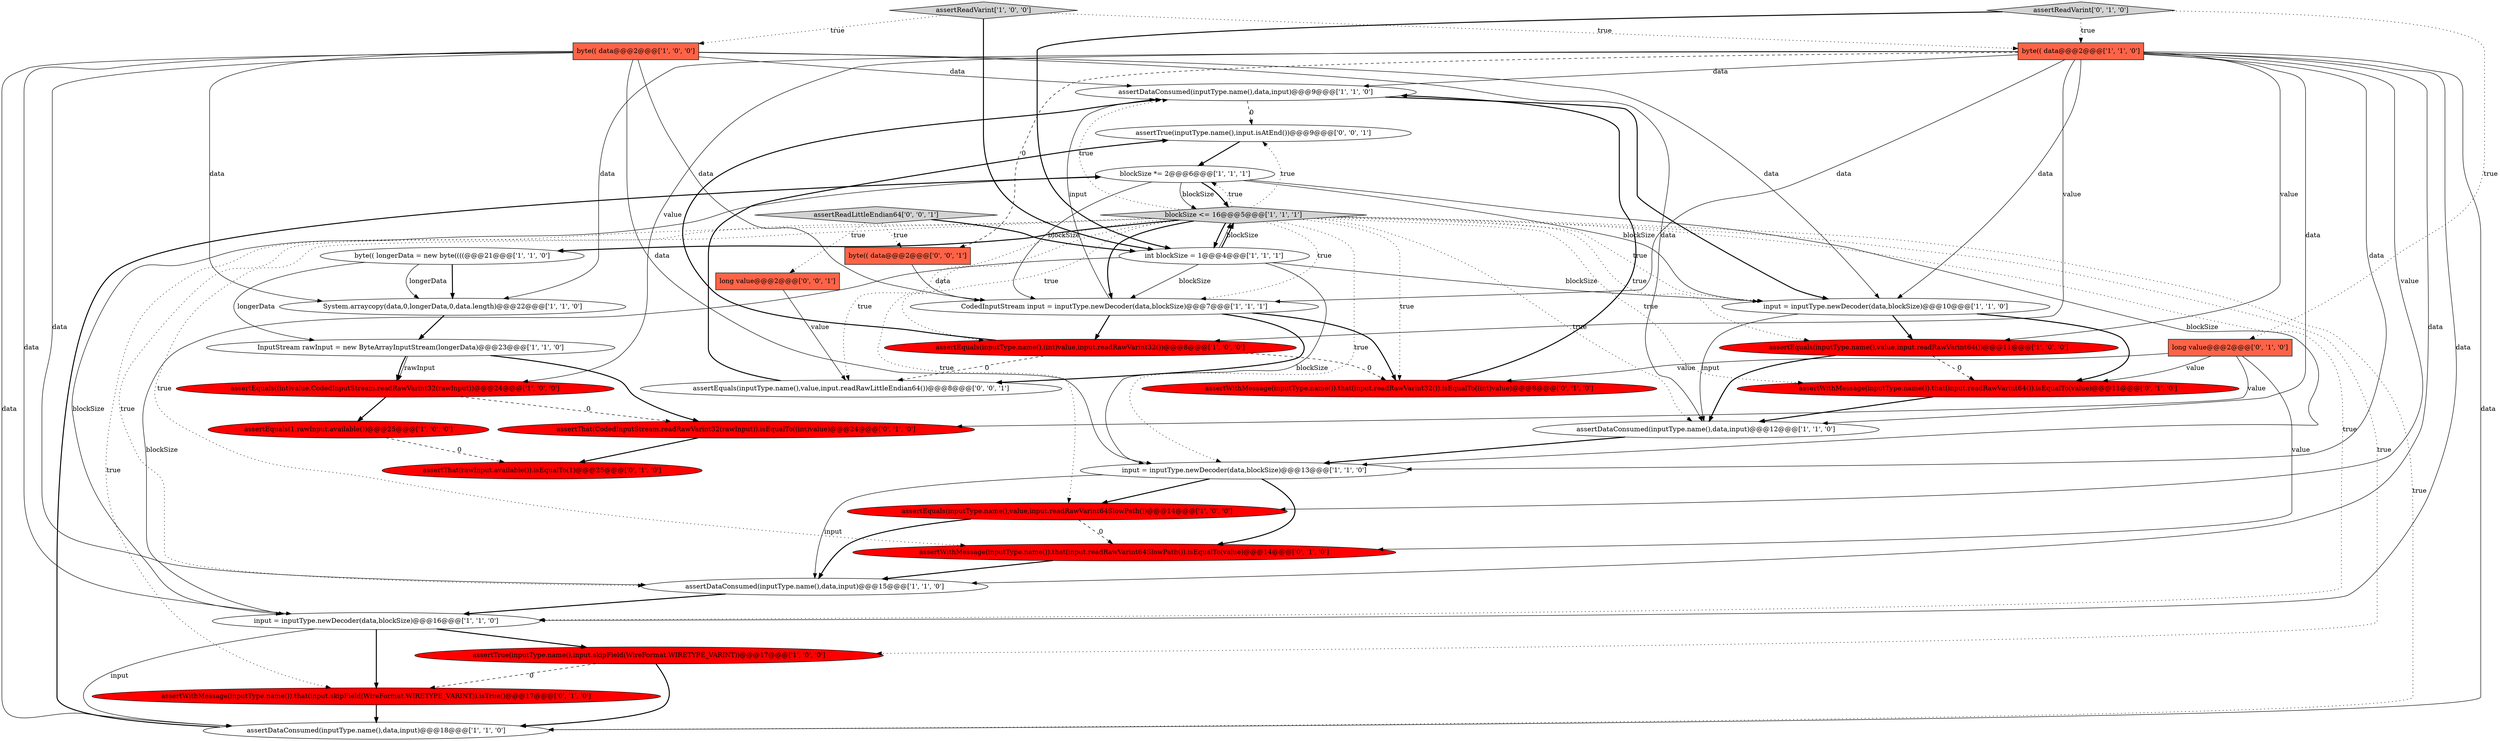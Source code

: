 digraph {
16 [style = filled, label = "assertDataConsumed(inputType.name(),data,input)@@@9@@@['1', '1', '0']", fillcolor = white, shape = ellipse image = "AAA0AAABBB1BBB"];
0 [style = filled, label = "input = inputType.newDecoder(data,blockSize)@@@13@@@['1', '1', '0']", fillcolor = white, shape = ellipse image = "AAA0AAABBB1BBB"];
29 [style = filled, label = "assertWithMessage(inputType.name()).that(input.readRawVarint64()).isEqualTo(value)@@@11@@@['0', '1', '0']", fillcolor = red, shape = ellipse image = "AAA1AAABBB2BBB"];
1 [style = filled, label = "assertEquals(inputType.name(),value,input.readRawVarint64SlowPath())@@@14@@@['1', '0', '0']", fillcolor = red, shape = ellipse image = "AAA1AAABBB1BBB"];
10 [style = filled, label = "int blockSize = 1@@@4@@@['1', '1', '1']", fillcolor = white, shape = ellipse image = "AAA0AAABBB1BBB"];
12 [style = filled, label = "input = inputType.newDecoder(data,blockSize)@@@16@@@['1', '1', '0']", fillcolor = white, shape = ellipse image = "AAA0AAABBB1BBB"];
5 [style = filled, label = "assertEquals(1,rawInput.available())@@@25@@@['1', '0', '0']", fillcolor = red, shape = ellipse image = "AAA1AAABBB1BBB"];
18 [style = filled, label = "byte(( longerData = new byte((((@@@21@@@['1', '1', '0']", fillcolor = white, shape = ellipse image = "AAA0AAABBB1BBB"];
27 [style = filled, label = "assertThat(CodedInputStream.readRawVarint32(rawInput)).isEqualTo((int)value)@@@24@@@['0', '1', '0']", fillcolor = red, shape = ellipse image = "AAA1AAABBB2BBB"];
34 [style = filled, label = "assertTrue(inputType.name(),input.isAtEnd())@@@9@@@['0', '0', '1']", fillcolor = white, shape = ellipse image = "AAA0AAABBB3BBB"];
33 [style = filled, label = "long value@@@2@@@['0', '0', '1']", fillcolor = tomato, shape = box image = "AAA0AAABBB3BBB"];
14 [style = filled, label = "input = inputType.newDecoder(data,blockSize)@@@10@@@['1', '1', '0']", fillcolor = white, shape = ellipse image = "AAA0AAABBB1BBB"];
21 [style = filled, label = "assertDataConsumed(inputType.name(),data,input)@@@18@@@['1', '1', '0']", fillcolor = white, shape = ellipse image = "AAA0AAABBB1BBB"];
13 [style = filled, label = "assertEquals((int)value,CodedInputStream.readRawVarint32(rawInput))@@@24@@@['1', '0', '0']", fillcolor = red, shape = ellipse image = "AAA1AAABBB1BBB"];
15 [style = filled, label = "assertReadVarint['1', '0', '0']", fillcolor = lightgray, shape = diamond image = "AAA0AAABBB1BBB"];
3 [style = filled, label = "assertEquals(inputType.name(),value,input.readRawVarint64())@@@11@@@['1', '0', '0']", fillcolor = red, shape = ellipse image = "AAA1AAABBB1BBB"];
26 [style = filled, label = "assertWithMessage(inputType.name()).that(input.readRawVarint64SlowPath()).isEqualTo(value)@@@14@@@['0', '1', '0']", fillcolor = red, shape = ellipse image = "AAA1AAABBB2BBB"];
9 [style = filled, label = "assertEquals(inputType.name(),(int)value,input.readRawVarint32())@@@8@@@['1', '0', '0']", fillcolor = red, shape = ellipse image = "AAA1AAABBB1BBB"];
2 [style = filled, label = "blockSize *= 2@@@6@@@['1', '1', '1']", fillcolor = white, shape = ellipse image = "AAA0AAABBB1BBB"];
17 [style = filled, label = "System.arraycopy(data,0,longerData,0,data.length)@@@22@@@['1', '1', '0']", fillcolor = white, shape = ellipse image = "AAA0AAABBB1BBB"];
28 [style = filled, label = "assertReadVarint['0', '1', '0']", fillcolor = lightgray, shape = diamond image = "AAA0AAABBB2BBB"];
24 [style = filled, label = "assertThat(rawInput.available()).isEqualTo(1)@@@25@@@['0', '1', '0']", fillcolor = red, shape = ellipse image = "AAA1AAABBB2BBB"];
22 [style = filled, label = "InputStream rawInput = new ByteArrayInputStream(longerData)@@@23@@@['1', '1', '0']", fillcolor = white, shape = ellipse image = "AAA0AAABBB1BBB"];
20 [style = filled, label = "CodedInputStream input = inputType.newDecoder(data,blockSize)@@@7@@@['1', '1', '1']", fillcolor = white, shape = ellipse image = "AAA0AAABBB1BBB"];
23 [style = filled, label = "long value@@@2@@@['0', '1', '0']", fillcolor = tomato, shape = box image = "AAA0AAABBB2BBB"];
4 [style = filled, label = "byte(( data@@@2@@@['1', '0', '0']", fillcolor = tomato, shape = box image = "AAA0AAABBB1BBB"];
19 [style = filled, label = "blockSize <= 16@@@5@@@['1', '1', '1']", fillcolor = lightgray, shape = diamond image = "AAA0AAABBB1BBB"];
7 [style = filled, label = "assertTrue(inputType.name(),input.skipField(WireFormat.WIRETYPE_VARINT))@@@17@@@['1', '0', '0']", fillcolor = red, shape = ellipse image = "AAA1AAABBB1BBB"];
8 [style = filled, label = "byte(( data@@@2@@@['1', '1', '0']", fillcolor = tomato, shape = box image = "AAA0AAABBB1BBB"];
30 [style = filled, label = "assertWithMessage(inputType.name()).that(input.skipField(WireFormat.WIRETYPE_VARINT)).isTrue()@@@17@@@['0', '1', '0']", fillcolor = red, shape = ellipse image = "AAA1AAABBB2BBB"];
32 [style = filled, label = "assertReadLittleEndian64['0', '0', '1']", fillcolor = lightgray, shape = diamond image = "AAA0AAABBB3BBB"];
25 [style = filled, label = "assertWithMessage(inputType.name()).that(input.readRawVarint32()).isEqualTo((int)value)@@@8@@@['0', '1', '0']", fillcolor = red, shape = ellipse image = "AAA1AAABBB2BBB"];
6 [style = filled, label = "assertDataConsumed(inputType.name(),data,input)@@@12@@@['1', '1', '0']", fillcolor = white, shape = ellipse image = "AAA0AAABBB1BBB"];
11 [style = filled, label = "assertDataConsumed(inputType.name(),data,input)@@@15@@@['1', '1', '0']", fillcolor = white, shape = ellipse image = "AAA0AAABBB1BBB"];
31 [style = filled, label = "assertEquals(inputType.name(),value,input.readRawLittleEndian64())@@@8@@@['0', '0', '1']", fillcolor = white, shape = ellipse image = "AAA0AAABBB3BBB"];
35 [style = filled, label = "byte(( data@@@2@@@['0', '0', '1']", fillcolor = tomato, shape = box image = "AAA0AAABBB3BBB"];
14->3 [style = bold, label=""];
15->10 [style = bold, label=""];
20->9 [style = bold, label=""];
10->19 [style = bold, label=""];
8->35 [style = dashed, label="0"];
5->24 [style = dashed, label="0"];
4->20 [style = solid, label="data"];
2->12 [style = solid, label="blockSize"];
22->13 [style = solid, label="rawInput"];
9->16 [style = bold, label=""];
12->7 [style = bold, label=""];
26->11 [style = bold, label=""];
21->2 [style = bold, label=""];
10->19 [style = solid, label="blockSize"];
29->6 [style = bold, label=""];
0->11 [style = solid, label="input"];
15->8 [style = dotted, label="true"];
34->2 [style = bold, label=""];
4->0 [style = solid, label="data"];
19->11 [style = dotted, label="true"];
12->21 [style = solid, label="input"];
16->14 [style = bold, label=""];
8->20 [style = solid, label="data"];
22->13 [style = bold, label=""];
10->20 [style = solid, label="blockSize"];
19->18 [style = bold, label=""];
28->8 [style = dotted, label="true"];
32->35 [style = dotted, label="true"];
8->3 [style = solid, label="value"];
2->19 [style = solid, label="blockSize"];
23->25 [style = solid, label="value"];
19->20 [style = bold, label=""];
23->27 [style = solid, label="value"];
11->12 [style = bold, label=""];
20->31 [style = bold, label=""];
19->21 [style = dotted, label="true"];
20->25 [style = bold, label=""];
32->10 [style = bold, label=""];
1->11 [style = bold, label=""];
2->0 [style = solid, label="blockSize"];
16->34 [style = dashed, label="0"];
4->16 [style = solid, label="data"];
8->16 [style = solid, label="data"];
9->31 [style = dashed, label="0"];
19->29 [style = dotted, label="true"];
19->3 [style = dotted, label="true"];
19->0 [style = dotted, label="true"];
19->9 [style = dotted, label="true"];
13->5 [style = bold, label=""];
8->6 [style = solid, label="data"];
28->23 [style = dotted, label="true"];
4->12 [style = solid, label="data"];
4->14 [style = solid, label="data"];
20->16 [style = solid, label="input"];
18->17 [style = solid, label="longerData"];
33->31 [style = solid, label="value"];
19->26 [style = dotted, label="true"];
2->20 [style = solid, label="blockSize"];
14->6 [style = solid, label="input"];
19->1 [style = dotted, label="true"];
10->12 [style = solid, label="blockSize"];
19->34 [style = dotted, label="true"];
4->11 [style = solid, label="data"];
8->1 [style = solid, label="value"];
1->26 [style = dashed, label="0"];
8->0 [style = solid, label="data"];
8->17 [style = solid, label="data"];
19->12 [style = dotted, label="true"];
3->6 [style = bold, label=""];
19->10 [style = bold, label=""];
19->7 [style = dotted, label="true"];
19->30 [style = dotted, label="true"];
25->16 [style = bold, label=""];
32->33 [style = dotted, label="true"];
31->34 [style = bold, label=""];
2->14 [style = solid, label="blockSize"];
8->13 [style = solid, label="value"];
30->21 [style = bold, label=""];
13->27 [style = dashed, label="0"];
0->1 [style = bold, label=""];
9->25 [style = dashed, label="0"];
14->29 [style = bold, label=""];
8->12 [style = solid, label="data"];
27->24 [style = bold, label=""];
23->29 [style = solid, label="value"];
8->14 [style = solid, label="data"];
19->31 [style = dotted, label="true"];
8->21 [style = solid, label="data"];
4->6 [style = solid, label="data"];
3->29 [style = dashed, label="0"];
8->9 [style = solid, label="value"];
19->14 [style = dotted, label="true"];
19->25 [style = dotted, label="true"];
2->19 [style = bold, label=""];
18->22 [style = solid, label="longerData"];
0->26 [style = bold, label=""];
28->10 [style = bold, label=""];
8->11 [style = solid, label="data"];
19->2 [style = dotted, label="true"];
19->20 [style = dotted, label="true"];
18->17 [style = bold, label=""];
12->30 [style = bold, label=""];
6->0 [style = bold, label=""];
4->21 [style = solid, label="data"];
17->22 [style = bold, label=""];
15->4 [style = dotted, label="true"];
23->26 [style = solid, label="value"];
10->0 [style = solid, label="blockSize"];
10->14 [style = solid, label="blockSize"];
22->27 [style = bold, label=""];
7->30 [style = dashed, label="0"];
19->16 [style = dotted, label="true"];
7->21 [style = bold, label=""];
19->6 [style = dotted, label="true"];
4->17 [style = solid, label="data"];
35->20 [style = solid, label="data"];
}
